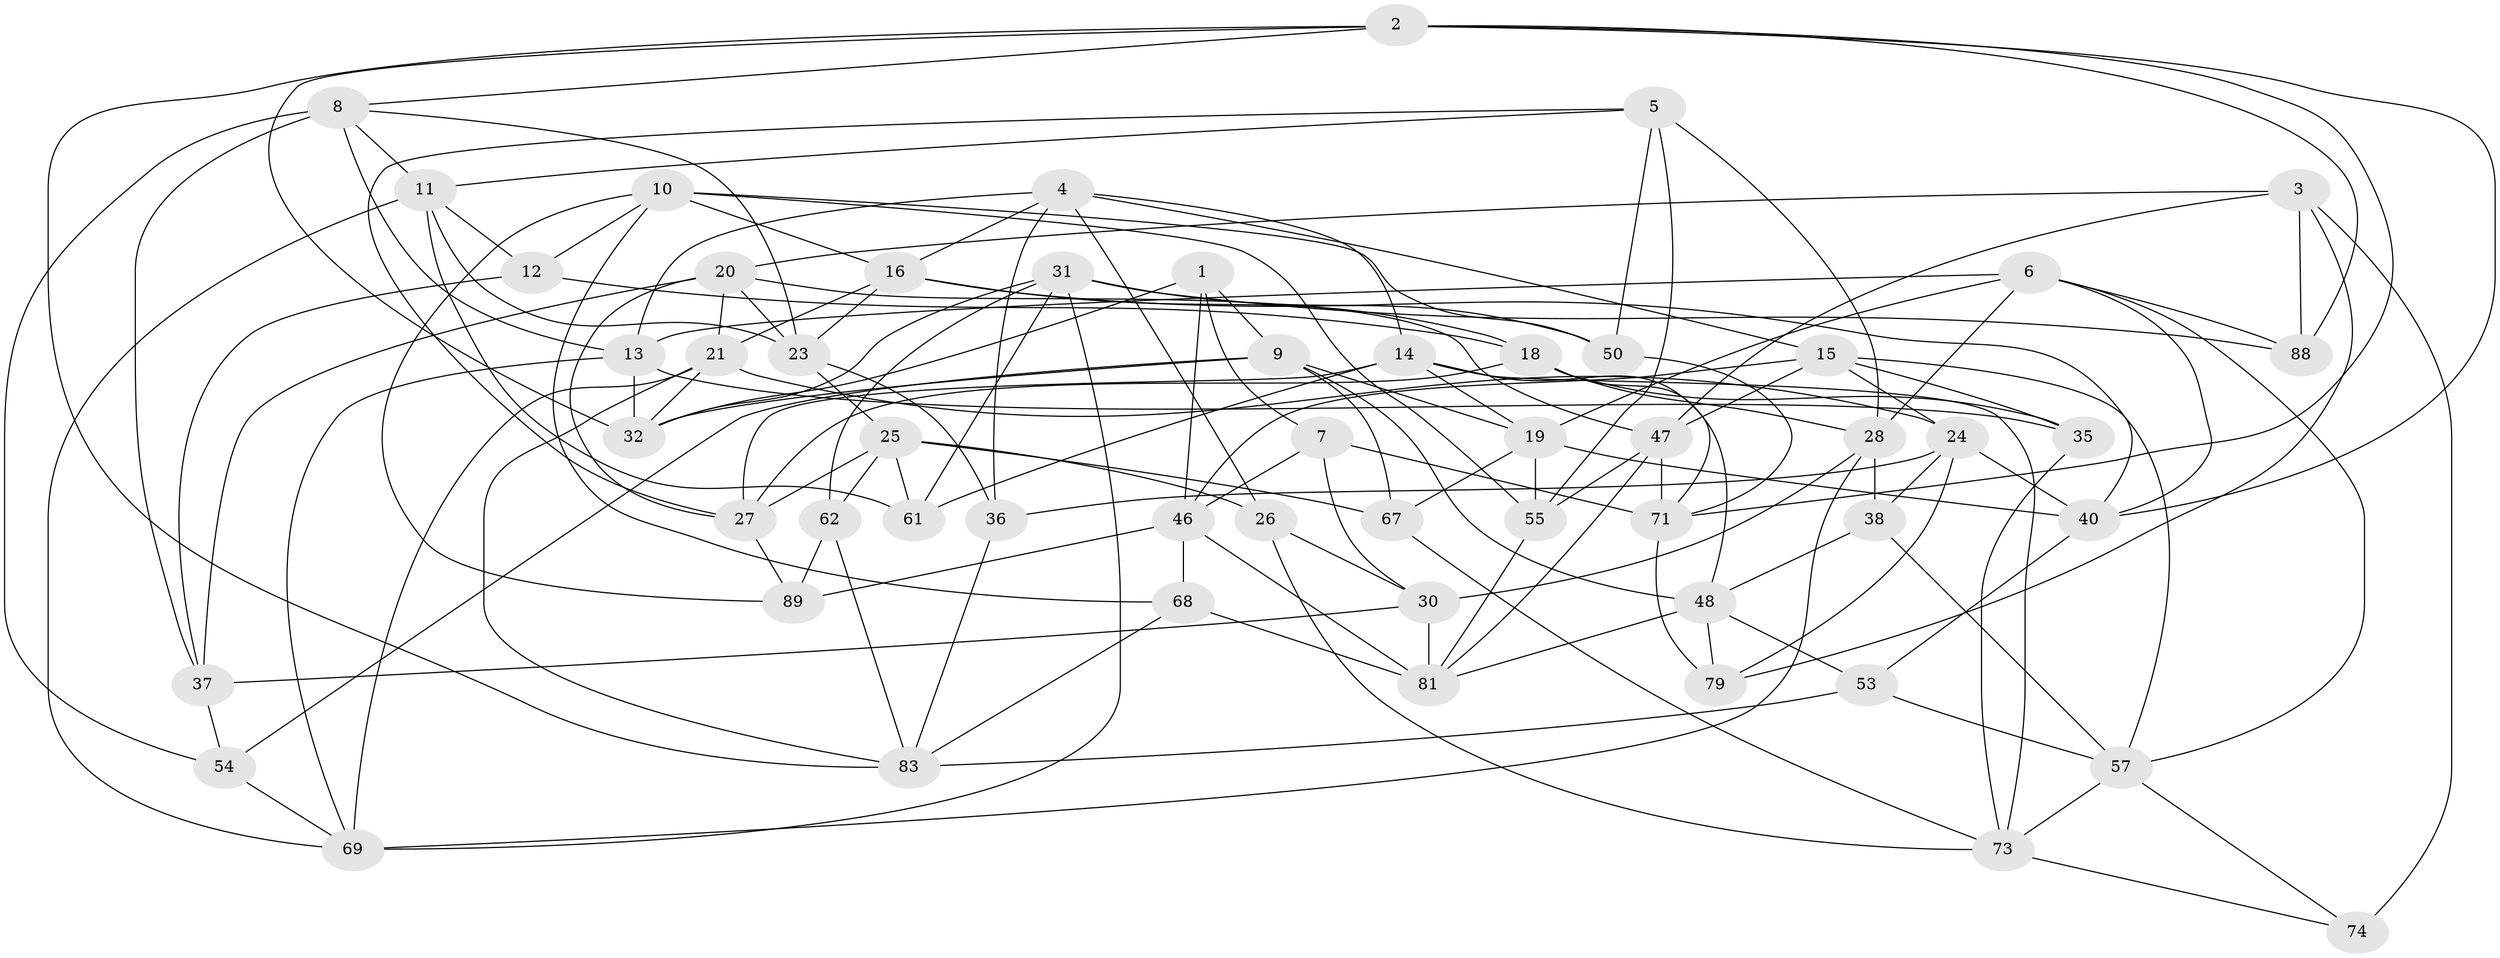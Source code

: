 // Generated by graph-tools (version 1.1) at 2025/24/03/03/25 07:24:29]
// undirected, 55 vertices, 144 edges
graph export_dot {
graph [start="1"]
  node [color=gray90,style=filled];
  1;
  2 [super="+42"];
  3 [super="+80"];
  4 [super="+65"];
  5 [super="+22"];
  6 [super="+91"];
  7;
  8 [super="+51"];
  9 [super="+87"];
  10 [super="+52"];
  11 [super="+58"];
  12;
  13 [super="+64"];
  14 [super="+33"];
  15 [super="+17"];
  16 [super="+49"];
  18 [super="+44"];
  19 [super="+77"];
  20 [super="+29"];
  21 [super="+34"];
  23 [super="+72"];
  24 [super="+41"];
  25 [super="+63"];
  26;
  27 [super="+39"];
  28 [super="+45"];
  30 [super="+43"];
  31 [super="+56"];
  32 [super="+78"];
  35;
  36;
  37 [super="+76"];
  38;
  40 [super="+90"];
  46 [super="+66"];
  47 [super="+59"];
  48 [super="+82"];
  50;
  53;
  54;
  55 [super="+70"];
  57 [super="+60"];
  61;
  62;
  67;
  68;
  69 [super="+84"];
  71 [super="+75"];
  73 [super="+92"];
  74;
  79;
  81 [super="+85"];
  83 [super="+86"];
  88;
  89;
  1 -- 7;
  1 -- 46;
  1 -- 32;
  1 -- 9;
  2 -- 8;
  2 -- 88;
  2 -- 40;
  2 -- 83;
  2 -- 32;
  2 -- 71;
  3 -- 20;
  3 -- 88;
  3 -- 74 [weight=2];
  3 -- 47;
  3 -- 79;
  4 -- 36;
  4 -- 13;
  4 -- 26;
  4 -- 14;
  4 -- 16;
  4 -- 15;
  5 -- 55 [weight=2];
  5 -- 11;
  5 -- 50;
  5 -- 27;
  5 -- 28;
  6 -- 88;
  6 -- 28;
  6 -- 40;
  6 -- 13;
  6 -- 57;
  6 -- 19;
  7 -- 71;
  7 -- 46;
  7 -- 30;
  8 -- 54;
  8 -- 11;
  8 -- 37;
  8 -- 13;
  8 -- 23;
  9 -- 54;
  9 -- 19;
  9 -- 48;
  9 -- 32;
  9 -- 67;
  10 -- 16;
  10 -- 68;
  10 -- 89;
  10 -- 50;
  10 -- 12;
  10 -- 55;
  11 -- 12;
  11 -- 61;
  11 -- 23;
  11 -- 69;
  12 -- 37;
  12 -- 18;
  13 -- 69;
  13 -- 35;
  13 -- 32;
  14 -- 19;
  14 -- 27;
  14 -- 48;
  14 -- 61;
  14 -- 73;
  15 -- 35;
  15 -- 47;
  15 -- 24;
  15 -- 57;
  15 -- 46;
  16 -- 23;
  16 -- 18;
  16 -- 40;
  16 -- 21;
  18 -- 28;
  18 -- 35;
  18 -- 27;
  18 -- 71;
  19 -- 67;
  19 -- 40;
  19 -- 55;
  20 -- 27;
  20 -- 37;
  20 -- 23;
  20 -- 47;
  20 -- 21;
  21 -- 24;
  21 -- 32;
  21 -- 83;
  21 -- 69;
  23 -- 25;
  23 -- 36;
  24 -- 36;
  24 -- 79;
  24 -- 40;
  24 -- 38;
  25 -- 61;
  25 -- 27;
  25 -- 26;
  25 -- 67;
  25 -- 62;
  26 -- 73;
  26 -- 30;
  27 -- 89;
  28 -- 38;
  28 -- 30;
  28 -- 69;
  30 -- 81;
  30 -- 37 [weight=2];
  31 -- 88;
  31 -- 61;
  31 -- 50;
  31 -- 69;
  31 -- 62;
  31 -- 32;
  35 -- 73;
  36 -- 83;
  37 -- 54;
  38 -- 57;
  38 -- 48;
  40 -- 53;
  46 -- 68;
  46 -- 89;
  46 -- 81;
  47 -- 81;
  47 -- 71;
  47 -- 55;
  48 -- 81;
  48 -- 53;
  48 -- 79;
  50 -- 71;
  53 -- 83;
  53 -- 57;
  54 -- 69;
  55 -- 81;
  57 -- 74;
  57 -- 73;
  62 -- 89;
  62 -- 83;
  67 -- 73;
  68 -- 83;
  68 -- 81;
  71 -- 79;
  73 -- 74;
}
